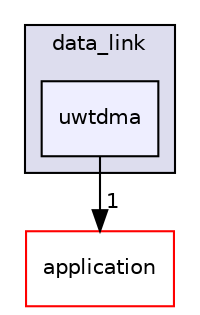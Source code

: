 digraph "uwtdma" {
  compound=true
  node [ fontsize="10", fontname="Helvetica"];
  edge [ labelfontsize="10", labelfontname="Helvetica"];
  subgraph clusterdir_f7bea17b332b01568654fe6fe9b8c8b6 {
    graph [ bgcolor="#ddddee", pencolor="black", label="data_link" fontname="Helvetica", fontsize="10", URL="dir_f7bea17b332b01568654fe6fe9b8c8b6.html"]
  dir_059c60fdc9e22632085b5535619f8098 [shape=box, label="uwtdma", style="filled", fillcolor="#eeeeff", pencolor="black", URL="dir_059c60fdc9e22632085b5535619f8098.html"];
  }
  dir_b285d5add5de2cf6cecd6895cc1a282d [shape=box label="application" fillcolor="white" style="filled" color="red" URL="dir_b285d5add5de2cf6cecd6895cc1a282d.html"];
  dir_059c60fdc9e22632085b5535619f8098->dir_b285d5add5de2cf6cecd6895cc1a282d [headlabel="1", labeldistance=1.5 headhref="dir_000025_000006.html"];
}
